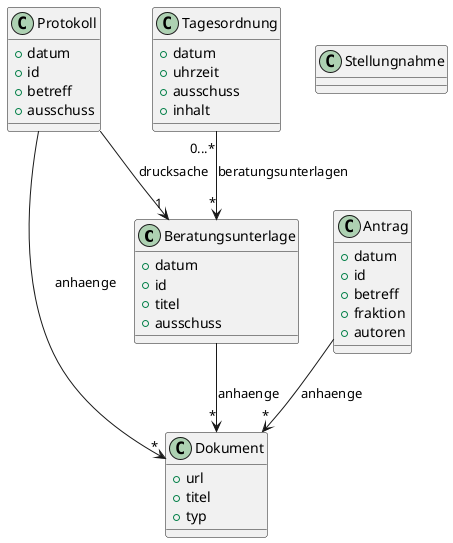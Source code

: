 @startuml Datenressourcen

/'
Beispiel
  Datum:        27.09.2019
  Id:           GRDrs 975/2019
  Titel:        Weltklima in Not -Stuttgart handeltAktionsprogramm Klimaschutz 
                -Verwendung des Klimaschutzfonds
  Ausschuss:    Ausschuss für Klima und Umwelt

Zusammengesetzte Werte
    Bezeichnung:    Drucksache 975/2019
    Suchergebnis:   Weltklima in Not - Stuttgart handelt Aktionsprogramm Klimaschutz - Verwendung des Klimaschutzfonds
                    Ausschuss für Klima und Umwelt 
'/
class Beratungsunterlage {
    +datum
    +id
    +titel
    +ausschuss
}
Beratungsunterlage --> "*" Dokument : anhaenge

/'
Beispiel
  Datum:        24.07.2019
  Identifier:   414
  Betreff:      Aufstellung Jahresabschluss 2018
  Ausschuss:    Verwaltungsausschussdes Gemeinderats der Landeshauptstadt Stuttgart

Zusammengesetzte Werte
    Bezeichnung:    Top 1a - NsNr 414
    Titel:          Aufstellung Jahresabschluss 2018
                    Verwaltungsausschuss 
'/
class Protokoll {
    +datum
    +id
    +betreff
    +ausschuss
}
Protokoll --> "*" Dokument : anhaenge
Protokoll --> "1" Beratungsunterlage : drucksache

/'
Beispiel 
  Datum:        24.10.2019
  Id:           1191/2019
  Betreff:      Aktionsprogramm Klimaschutz
                Wenn´s den Baum dürstet – gießen 
  Fraktion:     Bündnis 90/DIE GRÜNEN-Gemeinderatsfraktion
  Autoren:      Gabriele Nuber-Schöllhammer Andreas Winter

Zusammengesetzte Werte...
  Bezeichnung:  AntragsNr. 1191/2019
  Titel:        Aktionsprogramm Klimaschutz Wenn´s den Baum dürstet – gießen
                Bündnis 90/DIE GRÜNEN-Gemeinderatsfraktion 
'/
class Antrag {
    +datum
    +id
    +betreff
    +fraktion
    +autoren
}
Antrag --> "*" Dokument : anhaenge

'Stellungnahme ist noch nicht analysiert
class Stellungnahme {
}

/'
Beispiel
  Datum:        18.10.2019
  Uhrzeit:      08:30
  Ausschuss:    Ausschuss für Klima und Umwelt
  Inhalt:       ... 
                1 Weltklima in Not - Stuttgart handelt
                Aktionsprogramm Klimaschutz - Verwendung des Klimaschutzfonds
                - Beratung -
                Beratungsunterlagen

                2 Schnell, deutliche Schritte beim Klimawandel: Was tut Stuttgart bisher?
                Antrag 274/2019 vom 17.09.2019 der SPD-Gemeinderatsfraktion
                - mündlicher Bericht -

Tagesordnung besteht aus Text mit Links
'/
class Tagesordnung {
    +datum
    +uhrzeit
    +ausschuss
    +inhalt
}
Tagesordnung "0...*" --> "*" Beratungsunterlage : beratungsunterlagen

/'
Beispiel
    url: 
    titel:
    typ: application/pdf, text/plain
'/
class Dokument {
    +url
    +titel
    +typ      
}

@enduml